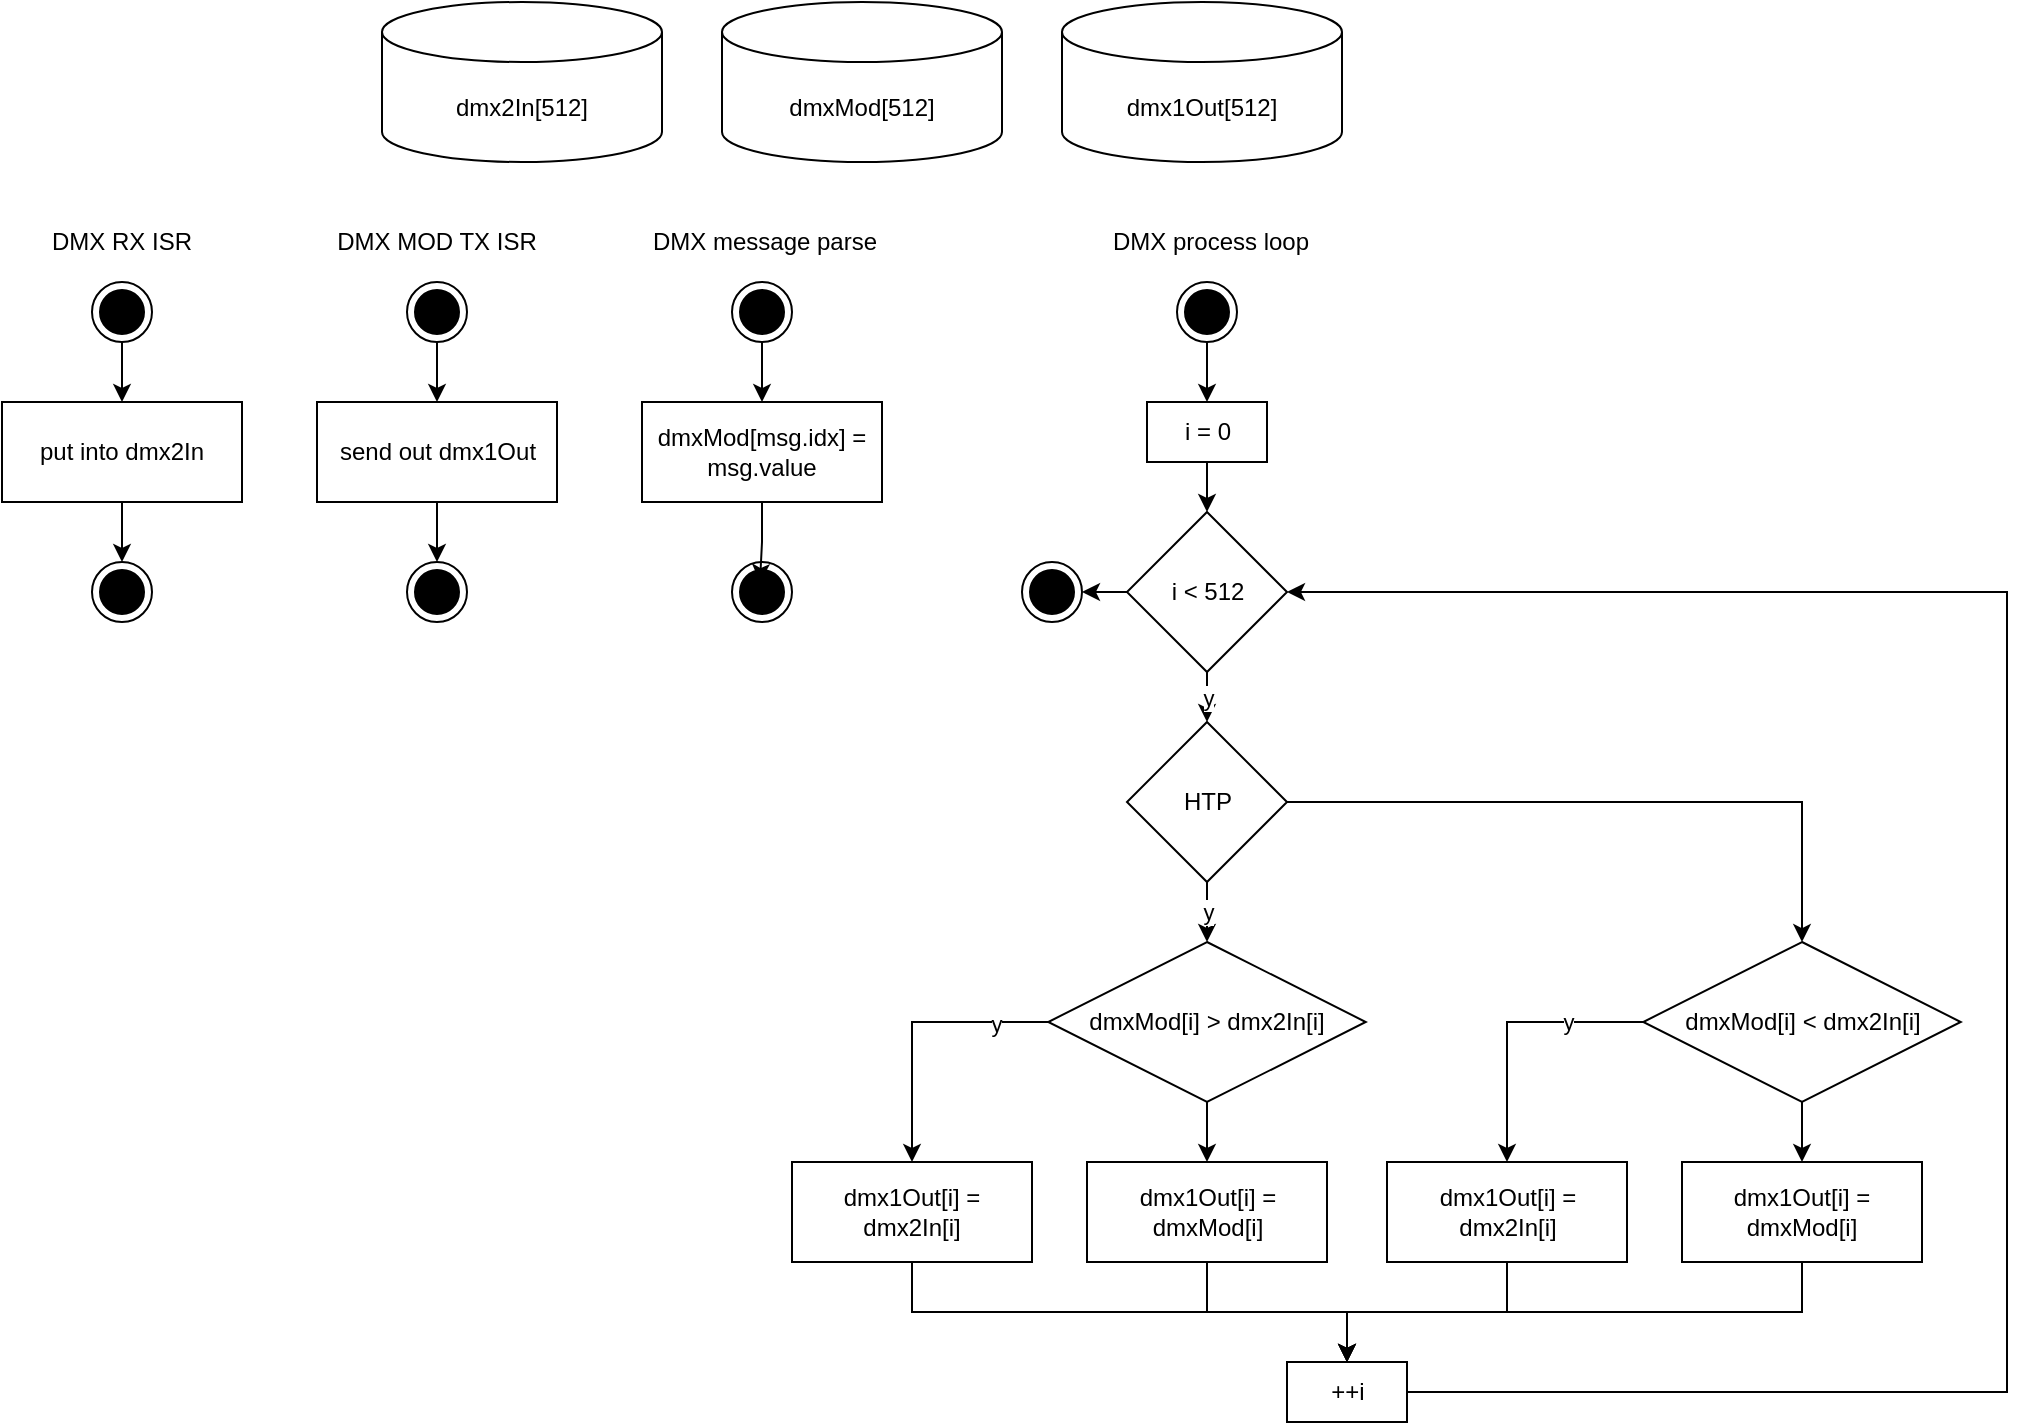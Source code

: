 <mxfile version="14.1.8" type="device"><diagram id="rvMpB7XS0lX-VXbrhVwZ" name="Seite-1"><mxGraphModel dx="2859" dy="696" grid="1" gridSize="10" guides="1" tooltips="1" connect="1" arrows="1" fold="1" page="1" pageScale="1" pageWidth="1654" pageHeight="1169" math="0" shadow="0"><root><mxCell id="0"/><mxCell id="1" parent="0"/><mxCell id="KKdxr7NfhDlqrG1_xqSl-1" value="dmx1Out[512]" style="shape=cylinder3;whiteSpace=wrap;html=1;boundedLbl=1;backgroundOutline=1;size=15;" vertex="1" parent="1"><mxGeometry x="480" y="200" width="140" height="80" as="geometry"/></mxCell><mxCell id="KKdxr7NfhDlqrG1_xqSl-2" value="dmx2In[512]" style="shape=cylinder3;whiteSpace=wrap;html=1;boundedLbl=1;backgroundOutline=1;size=15;" vertex="1" parent="1"><mxGeometry x="140" y="200" width="140" height="80" as="geometry"/></mxCell><mxCell id="KKdxr7NfhDlqrG1_xqSl-3" value="dmxMod[512]" style="shape=cylinder3;whiteSpace=wrap;html=1;boundedLbl=1;backgroundOutline=1;size=15;" vertex="1" parent="1"><mxGeometry x="310" y="200" width="140" height="80" as="geometry"/></mxCell><mxCell id="KKdxr7NfhDlqrG1_xqSl-6" style="edgeStyle=orthogonalEdgeStyle;rounded=0;orthogonalLoop=1;jettySize=auto;html=1;exitX=0.5;exitY=1;exitDx=0;exitDy=0;entryX=0.5;entryY=0;entryDx=0;entryDy=0;" edge="1" parent="1" source="KKdxr7NfhDlqrG1_xqSl-4" target="KKdxr7NfhDlqrG1_xqSl-5"><mxGeometry relative="1" as="geometry"/></mxCell><mxCell id="KKdxr7NfhDlqrG1_xqSl-4" value="" style="ellipse;html=1;shape=endState;fillColor=#000000;" vertex="1" parent="1"><mxGeometry x="-5" y="340" width="30" height="30" as="geometry"/></mxCell><mxCell id="KKdxr7NfhDlqrG1_xqSl-8" style="edgeStyle=orthogonalEdgeStyle;rounded=0;orthogonalLoop=1;jettySize=auto;html=1;exitX=0.5;exitY=1;exitDx=0;exitDy=0;entryX=0.5;entryY=0;entryDx=0;entryDy=0;" edge="1" parent="1" source="KKdxr7NfhDlqrG1_xqSl-5" target="KKdxr7NfhDlqrG1_xqSl-7"><mxGeometry relative="1" as="geometry"/></mxCell><mxCell id="KKdxr7NfhDlqrG1_xqSl-5" value="put into dmx2In" style="rounded=0;whiteSpace=wrap;html=1;strokeColor=#000000;" vertex="1" parent="1"><mxGeometry x="-50" y="400" width="120" height="50" as="geometry"/></mxCell><mxCell id="KKdxr7NfhDlqrG1_xqSl-7" value="" style="ellipse;html=1;shape=endState;fillColor=#000000;" vertex="1" parent="1"><mxGeometry x="-5" y="480" width="30" height="30" as="geometry"/></mxCell><mxCell id="KKdxr7NfhDlqrG1_xqSl-9" value="DMX RX ISR" style="text;html=1;strokeColor=none;fillColor=none;align=center;verticalAlign=middle;whiteSpace=wrap;rounded=0;" vertex="1" parent="1"><mxGeometry x="-30" y="310" width="80" height="20" as="geometry"/></mxCell><mxCell id="KKdxr7NfhDlqrG1_xqSl-10" value="DMX MOD TX ISR" style="text;html=1;strokeColor=none;fillColor=none;align=center;verticalAlign=middle;whiteSpace=wrap;rounded=0;" vertex="1" parent="1"><mxGeometry x="115" y="310" width="105" height="20" as="geometry"/></mxCell><mxCell id="KKdxr7NfhDlqrG1_xqSl-11" style="edgeStyle=orthogonalEdgeStyle;rounded=0;orthogonalLoop=1;jettySize=auto;html=1;exitX=0.5;exitY=1;exitDx=0;exitDy=0;entryX=0.5;entryY=0;entryDx=0;entryDy=0;" edge="1" parent="1" source="KKdxr7NfhDlqrG1_xqSl-12" target="KKdxr7NfhDlqrG1_xqSl-14"><mxGeometry relative="1" as="geometry"/></mxCell><mxCell id="KKdxr7NfhDlqrG1_xqSl-12" value="" style="ellipse;html=1;shape=endState;fillColor=#000000;" vertex="1" parent="1"><mxGeometry x="152.5" y="340" width="30" height="30" as="geometry"/></mxCell><mxCell id="KKdxr7NfhDlqrG1_xqSl-13" style="edgeStyle=orthogonalEdgeStyle;rounded=0;orthogonalLoop=1;jettySize=auto;html=1;exitX=0.5;exitY=1;exitDx=0;exitDy=0;entryX=0.5;entryY=0;entryDx=0;entryDy=0;" edge="1" parent="1" source="KKdxr7NfhDlqrG1_xqSl-14" target="KKdxr7NfhDlqrG1_xqSl-15"><mxGeometry relative="1" as="geometry"/></mxCell><mxCell id="KKdxr7NfhDlqrG1_xqSl-14" value="send out dmx1Out" style="rounded=0;whiteSpace=wrap;html=1;strokeColor=#000000;" vertex="1" parent="1"><mxGeometry x="107.5" y="400" width="120" height="50" as="geometry"/></mxCell><mxCell id="KKdxr7NfhDlqrG1_xqSl-15" value="" style="ellipse;html=1;shape=endState;fillColor=#000000;" vertex="1" parent="1"><mxGeometry x="152.5" y="480" width="30" height="30" as="geometry"/></mxCell><mxCell id="KKdxr7NfhDlqrG1_xqSl-16" style="edgeStyle=orthogonalEdgeStyle;rounded=0;orthogonalLoop=1;jettySize=auto;html=1;exitX=0.5;exitY=1;exitDx=0;exitDy=0;entryX=0.5;entryY=0;entryDx=0;entryDy=0;" edge="1" parent="1" source="KKdxr7NfhDlqrG1_xqSl-17" target="KKdxr7NfhDlqrG1_xqSl-19"><mxGeometry relative="1" as="geometry"/></mxCell><mxCell id="KKdxr7NfhDlqrG1_xqSl-17" value="" style="ellipse;html=1;shape=endState;fillColor=#000000;" vertex="1" parent="1"><mxGeometry x="315" y="340" width="30" height="30" as="geometry"/></mxCell><mxCell id="KKdxr7NfhDlqrG1_xqSl-18" style="edgeStyle=orthogonalEdgeStyle;rounded=0;orthogonalLoop=1;jettySize=auto;html=1;exitX=0.5;exitY=1;exitDx=0;exitDy=0;" edge="1" parent="1" source="KKdxr7NfhDlqrG1_xqSl-19"><mxGeometry relative="1" as="geometry"><mxPoint x="329" y="490" as="targetPoint"/></mxGeometry></mxCell><mxCell id="KKdxr7NfhDlqrG1_xqSl-19" value="dmxMod[msg.idx] = msg.value" style="rounded=0;whiteSpace=wrap;html=1;strokeColor=#000000;" vertex="1" parent="1"><mxGeometry x="270" y="400" width="120" height="50" as="geometry"/></mxCell><mxCell id="KKdxr7NfhDlqrG1_xqSl-20" value="" style="ellipse;html=1;shape=endState;fillColor=#000000;" vertex="1" parent="1"><mxGeometry x="315" y="480" width="30" height="30" as="geometry"/></mxCell><mxCell id="KKdxr7NfhDlqrG1_xqSl-21" value="DMX message parse" style="text;html=1;strokeColor=none;fillColor=none;align=center;verticalAlign=middle;whiteSpace=wrap;rounded=0;" vertex="1" parent="1"><mxGeometry x="270" y="310" width="122.5" height="20" as="geometry"/></mxCell><mxCell id="KKdxr7NfhDlqrG1_xqSl-23" style="edgeStyle=orthogonalEdgeStyle;rounded=0;orthogonalLoop=1;jettySize=auto;html=1;exitX=0.5;exitY=1;exitDx=0;exitDy=0;entryX=0.5;entryY=0;entryDx=0;entryDy=0;" edge="1" parent="1" source="KKdxr7NfhDlqrG1_xqSl-24"><mxGeometry relative="1" as="geometry"><mxPoint x="552.5" y="400" as="targetPoint"/></mxGeometry></mxCell><mxCell id="KKdxr7NfhDlqrG1_xqSl-24" value="" style="ellipse;html=1;shape=endState;fillColor=#000000;" vertex="1" parent="1"><mxGeometry x="537.5" y="340" width="30" height="30" as="geometry"/></mxCell><mxCell id="KKdxr7NfhDlqrG1_xqSl-28" value="DMX process loop" style="text;html=1;strokeColor=none;fillColor=none;align=center;verticalAlign=middle;whiteSpace=wrap;rounded=0;" vertex="1" parent="1"><mxGeometry x="492.5" y="310" width="122.5" height="20" as="geometry"/></mxCell><mxCell id="KKdxr7NfhDlqrG1_xqSl-34" value="y" style="edgeStyle=orthogonalEdgeStyle;rounded=0;orthogonalLoop=1;jettySize=auto;html=1;exitX=0.5;exitY=1;exitDx=0;exitDy=0;" edge="1" parent="1" source="KKdxr7NfhDlqrG1_xqSl-29" target="KKdxr7NfhDlqrG1_xqSl-33"><mxGeometry relative="1" as="geometry"/></mxCell><mxCell id="KKdxr7NfhDlqrG1_xqSl-55" style="edgeStyle=orthogonalEdgeStyle;rounded=0;orthogonalLoop=1;jettySize=auto;html=1;exitX=0;exitY=0.5;exitDx=0;exitDy=0;entryX=1;entryY=0.5;entryDx=0;entryDy=0;" edge="1" parent="1" source="KKdxr7NfhDlqrG1_xqSl-29" target="KKdxr7NfhDlqrG1_xqSl-54"><mxGeometry relative="1" as="geometry"/></mxCell><mxCell id="KKdxr7NfhDlqrG1_xqSl-29" value="i &amp;lt; 512" style="rhombus;whiteSpace=wrap;html=1;strokeColor=#000000;" vertex="1" parent="1"><mxGeometry x="512.5" y="455" width="80" height="80" as="geometry"/></mxCell><mxCell id="KKdxr7NfhDlqrG1_xqSl-32" style="edgeStyle=orthogonalEdgeStyle;rounded=0;orthogonalLoop=1;jettySize=auto;html=1;entryX=0.5;entryY=0;entryDx=0;entryDy=0;" edge="1" parent="1" source="KKdxr7NfhDlqrG1_xqSl-31" target="KKdxr7NfhDlqrG1_xqSl-29"><mxGeometry relative="1" as="geometry"/></mxCell><mxCell id="KKdxr7NfhDlqrG1_xqSl-31" value="i = 0" style="rounded=0;whiteSpace=wrap;html=1;strokeColor=#000000;" vertex="1" parent="1"><mxGeometry x="522.5" y="400" width="60" height="30" as="geometry"/></mxCell><mxCell id="KKdxr7NfhDlqrG1_xqSl-36" value="y" style="edgeStyle=orthogonalEdgeStyle;rounded=0;orthogonalLoop=1;jettySize=auto;html=1;exitX=0.5;exitY=1;exitDx=0;exitDy=0;entryX=0.5;entryY=0;entryDx=0;entryDy=0;" edge="1" parent="1" source="KKdxr7NfhDlqrG1_xqSl-33" target="KKdxr7NfhDlqrG1_xqSl-35"><mxGeometry relative="1" as="geometry"/></mxCell><mxCell id="KKdxr7NfhDlqrG1_xqSl-46" style="edgeStyle=orthogonalEdgeStyle;rounded=0;orthogonalLoop=1;jettySize=auto;html=1;exitX=1;exitY=0.5;exitDx=0;exitDy=0;" edge="1" parent="1" source="KKdxr7NfhDlqrG1_xqSl-33" target="KKdxr7NfhDlqrG1_xqSl-43"><mxGeometry relative="1" as="geometry"/></mxCell><mxCell id="KKdxr7NfhDlqrG1_xqSl-33" value="HTP" style="rhombus;whiteSpace=wrap;html=1;strokeColor=#000000;" vertex="1" parent="1"><mxGeometry x="512.5" y="560" width="80" height="80" as="geometry"/></mxCell><mxCell id="KKdxr7NfhDlqrG1_xqSl-38" style="edgeStyle=orthogonalEdgeStyle;rounded=0;orthogonalLoop=1;jettySize=auto;html=1;exitX=0.5;exitY=1;exitDx=0;exitDy=0;entryX=0.5;entryY=0;entryDx=0;entryDy=0;" edge="1" parent="1" source="KKdxr7NfhDlqrG1_xqSl-35" target="KKdxr7NfhDlqrG1_xqSl-37"><mxGeometry relative="1" as="geometry"/></mxCell><mxCell id="KKdxr7NfhDlqrG1_xqSl-40" style="edgeStyle=orthogonalEdgeStyle;rounded=0;orthogonalLoop=1;jettySize=auto;html=1;exitX=0;exitY=0.5;exitDx=0;exitDy=0;entryX=0.5;entryY=0;entryDx=0;entryDy=0;" edge="1" parent="1" source="KKdxr7NfhDlqrG1_xqSl-35" target="KKdxr7NfhDlqrG1_xqSl-39"><mxGeometry relative="1" as="geometry"/></mxCell><mxCell id="KKdxr7NfhDlqrG1_xqSl-47" value="y" style="edgeLabel;html=1;align=center;verticalAlign=middle;resizable=0;points=[];" vertex="1" connectable="0" parent="KKdxr7NfhDlqrG1_xqSl-40"><mxGeometry x="-0.626" y="1" relative="1" as="geometry"><mxPoint as="offset"/></mxGeometry></mxCell><mxCell id="KKdxr7NfhDlqrG1_xqSl-35" value="dmxMod[i] &amp;gt; dmx2In[i]" style="rhombus;whiteSpace=wrap;html=1;strokeColor=#000000;" vertex="1" parent="1"><mxGeometry x="473.13" y="670" width="158.75" height="80" as="geometry"/></mxCell><mxCell id="KKdxr7NfhDlqrG1_xqSl-49" style="edgeStyle=orthogonalEdgeStyle;rounded=0;orthogonalLoop=1;jettySize=auto;html=1;exitX=0.5;exitY=1;exitDx=0;exitDy=0;entryX=0.5;entryY=0;entryDx=0;entryDy=0;" edge="1" parent="1" source="KKdxr7NfhDlqrG1_xqSl-37" target="KKdxr7NfhDlqrG1_xqSl-48"><mxGeometry relative="1" as="geometry"/></mxCell><mxCell id="KKdxr7NfhDlqrG1_xqSl-37" value="dmx1Out[i] = dmxMod[i]" style="rounded=0;whiteSpace=wrap;html=1;strokeColor=#000000;" vertex="1" parent="1"><mxGeometry x="492.5" y="780" width="120" height="50" as="geometry"/></mxCell><mxCell id="KKdxr7NfhDlqrG1_xqSl-51" style="edgeStyle=orthogonalEdgeStyle;rounded=0;orthogonalLoop=1;jettySize=auto;html=1;exitX=0.5;exitY=1;exitDx=0;exitDy=0;" edge="1" parent="1" source="KKdxr7NfhDlqrG1_xqSl-39" target="KKdxr7NfhDlqrG1_xqSl-48"><mxGeometry relative="1" as="geometry"/></mxCell><mxCell id="KKdxr7NfhDlqrG1_xqSl-39" value="dmx1Out[i] = dmx2In[i]" style="rounded=0;whiteSpace=wrap;html=1;strokeColor=#000000;" vertex="1" parent="1"><mxGeometry x="345" y="780" width="120" height="50" as="geometry"/></mxCell><mxCell id="KKdxr7NfhDlqrG1_xqSl-41" style="edgeStyle=orthogonalEdgeStyle;rounded=0;orthogonalLoop=1;jettySize=auto;html=1;exitX=0.5;exitY=1;exitDx=0;exitDy=0;entryX=0.5;entryY=0;entryDx=0;entryDy=0;" edge="1" parent="1" source="KKdxr7NfhDlqrG1_xqSl-43" target="KKdxr7NfhDlqrG1_xqSl-44"><mxGeometry relative="1" as="geometry"/></mxCell><mxCell id="KKdxr7NfhDlqrG1_xqSl-42" value="y" style="edgeStyle=orthogonalEdgeStyle;rounded=0;orthogonalLoop=1;jettySize=auto;html=1;exitX=0;exitY=0.5;exitDx=0;exitDy=0;entryX=0.5;entryY=0;entryDx=0;entryDy=0;" edge="1" parent="1" source="KKdxr7NfhDlqrG1_xqSl-43" target="KKdxr7NfhDlqrG1_xqSl-45"><mxGeometry x="-0.448" relative="1" as="geometry"><mxPoint as="offset"/></mxGeometry></mxCell><mxCell id="KKdxr7NfhDlqrG1_xqSl-43" value="dmxMod[i] &amp;lt; dmx2In[i]" style="rhombus;whiteSpace=wrap;html=1;strokeColor=#000000;" vertex="1" parent="1"><mxGeometry x="770.63" y="670" width="158.75" height="80" as="geometry"/></mxCell><mxCell id="KKdxr7NfhDlqrG1_xqSl-52" style="edgeStyle=orthogonalEdgeStyle;rounded=0;orthogonalLoop=1;jettySize=auto;html=1;exitX=0.5;exitY=1;exitDx=0;exitDy=0;entryX=0.5;entryY=0;entryDx=0;entryDy=0;" edge="1" parent="1" source="KKdxr7NfhDlqrG1_xqSl-44" target="KKdxr7NfhDlqrG1_xqSl-48"><mxGeometry relative="1" as="geometry"/></mxCell><mxCell id="KKdxr7NfhDlqrG1_xqSl-44" value="dmx1Out[i] = dmxMod[i]" style="rounded=0;whiteSpace=wrap;html=1;strokeColor=#000000;" vertex="1" parent="1"><mxGeometry x="790" y="780" width="120" height="50" as="geometry"/></mxCell><mxCell id="KKdxr7NfhDlqrG1_xqSl-50" style="edgeStyle=orthogonalEdgeStyle;rounded=0;orthogonalLoop=1;jettySize=auto;html=1;" edge="1" parent="1" source="KKdxr7NfhDlqrG1_xqSl-45" target="KKdxr7NfhDlqrG1_xqSl-48"><mxGeometry relative="1" as="geometry"/></mxCell><mxCell id="KKdxr7NfhDlqrG1_xqSl-45" value="dmx1Out[i] = dmx2In[i]" style="rounded=0;whiteSpace=wrap;html=1;strokeColor=#000000;" vertex="1" parent="1"><mxGeometry x="642.5" y="780" width="120" height="50" as="geometry"/></mxCell><mxCell id="KKdxr7NfhDlqrG1_xqSl-53" style="edgeStyle=orthogonalEdgeStyle;rounded=0;orthogonalLoop=1;jettySize=auto;html=1;exitX=1;exitY=0.5;exitDx=0;exitDy=0;entryX=1;entryY=0.5;entryDx=0;entryDy=0;" edge="1" parent="1" source="KKdxr7NfhDlqrG1_xqSl-48" target="KKdxr7NfhDlqrG1_xqSl-29"><mxGeometry relative="1" as="geometry"><Array as="points"><mxPoint x="952.5" y="895"/><mxPoint x="952.5" y="495"/></Array></mxGeometry></mxCell><mxCell id="KKdxr7NfhDlqrG1_xqSl-48" value="++i" style="rounded=0;whiteSpace=wrap;html=1;strokeColor=#000000;" vertex="1" parent="1"><mxGeometry x="592.5" y="880" width="60" height="30" as="geometry"/></mxCell><mxCell id="KKdxr7NfhDlqrG1_xqSl-54" value="" style="ellipse;html=1;shape=endState;fillColor=#000000;" vertex="1" parent="1"><mxGeometry x="460" y="480" width="30" height="30" as="geometry"/></mxCell></root></mxGraphModel></diagram></mxfile>